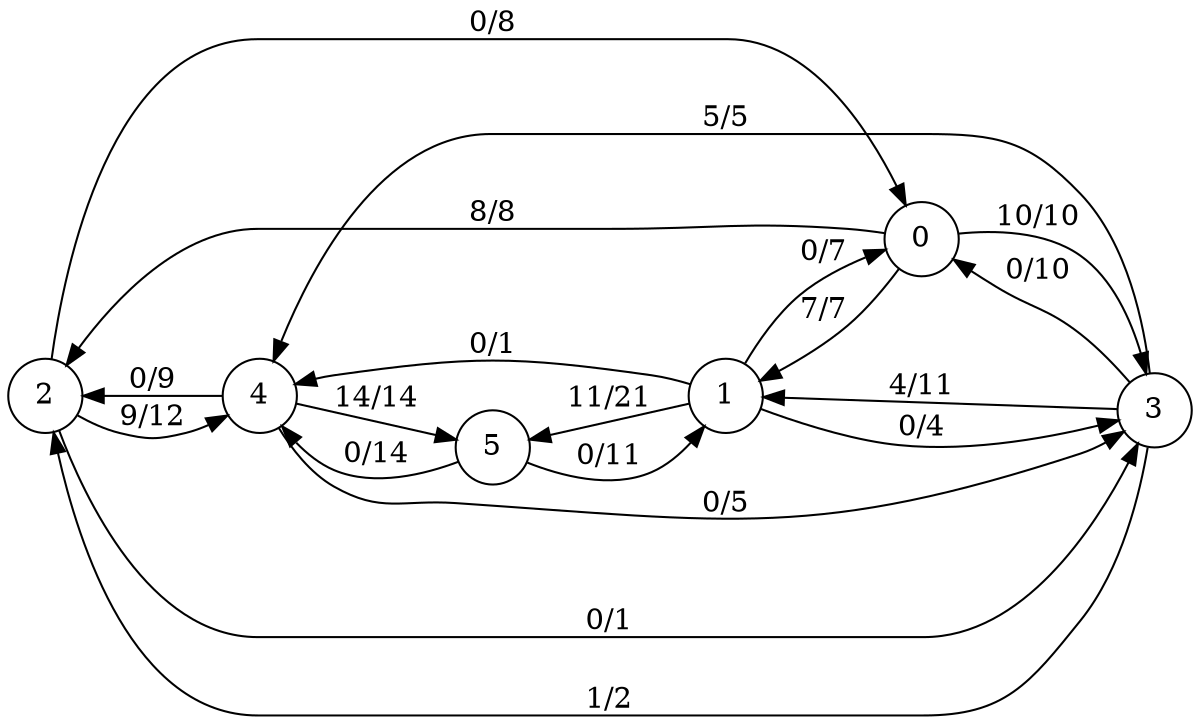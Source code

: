 digraph export_test {
	rankdir=LR;
	size="8,5"
  node [shape = circle];
2;
4;
3;
0;
5;
1;
2 -> 0 [ label = "0/8" ];
2 -> 3 [ label = "0/1" ];
2 -> 4 [ label = "9/12" ];
4 -> 3 [ label = "0/5" ];
4 -> 2 [ label = "0/9" ];
4 -> 5 [ label = "14/14" ];
3 -> 4 [ label = "5/5" ];
3 -> 2 [ label = "1/2" ];
3 -> 0 [ label = "0/10" ];
3 -> 1 [ label = "4/11" ];
0 -> 2 [ label = "8/8" ];
0 -> 3 [ label = "10/10" ];
0 -> 1 [ label = "7/7" ];
5 -> 4 [ label = "0/14" ];
5 -> 1 [ label = "0/11" ];
1 -> 4 [ label = "0/1" ];
1 -> 3 [ label = "0/4" ];
1 -> 0 [ label = "0/7" ];
1 -> 5 [ label = "11/21" ];
}
